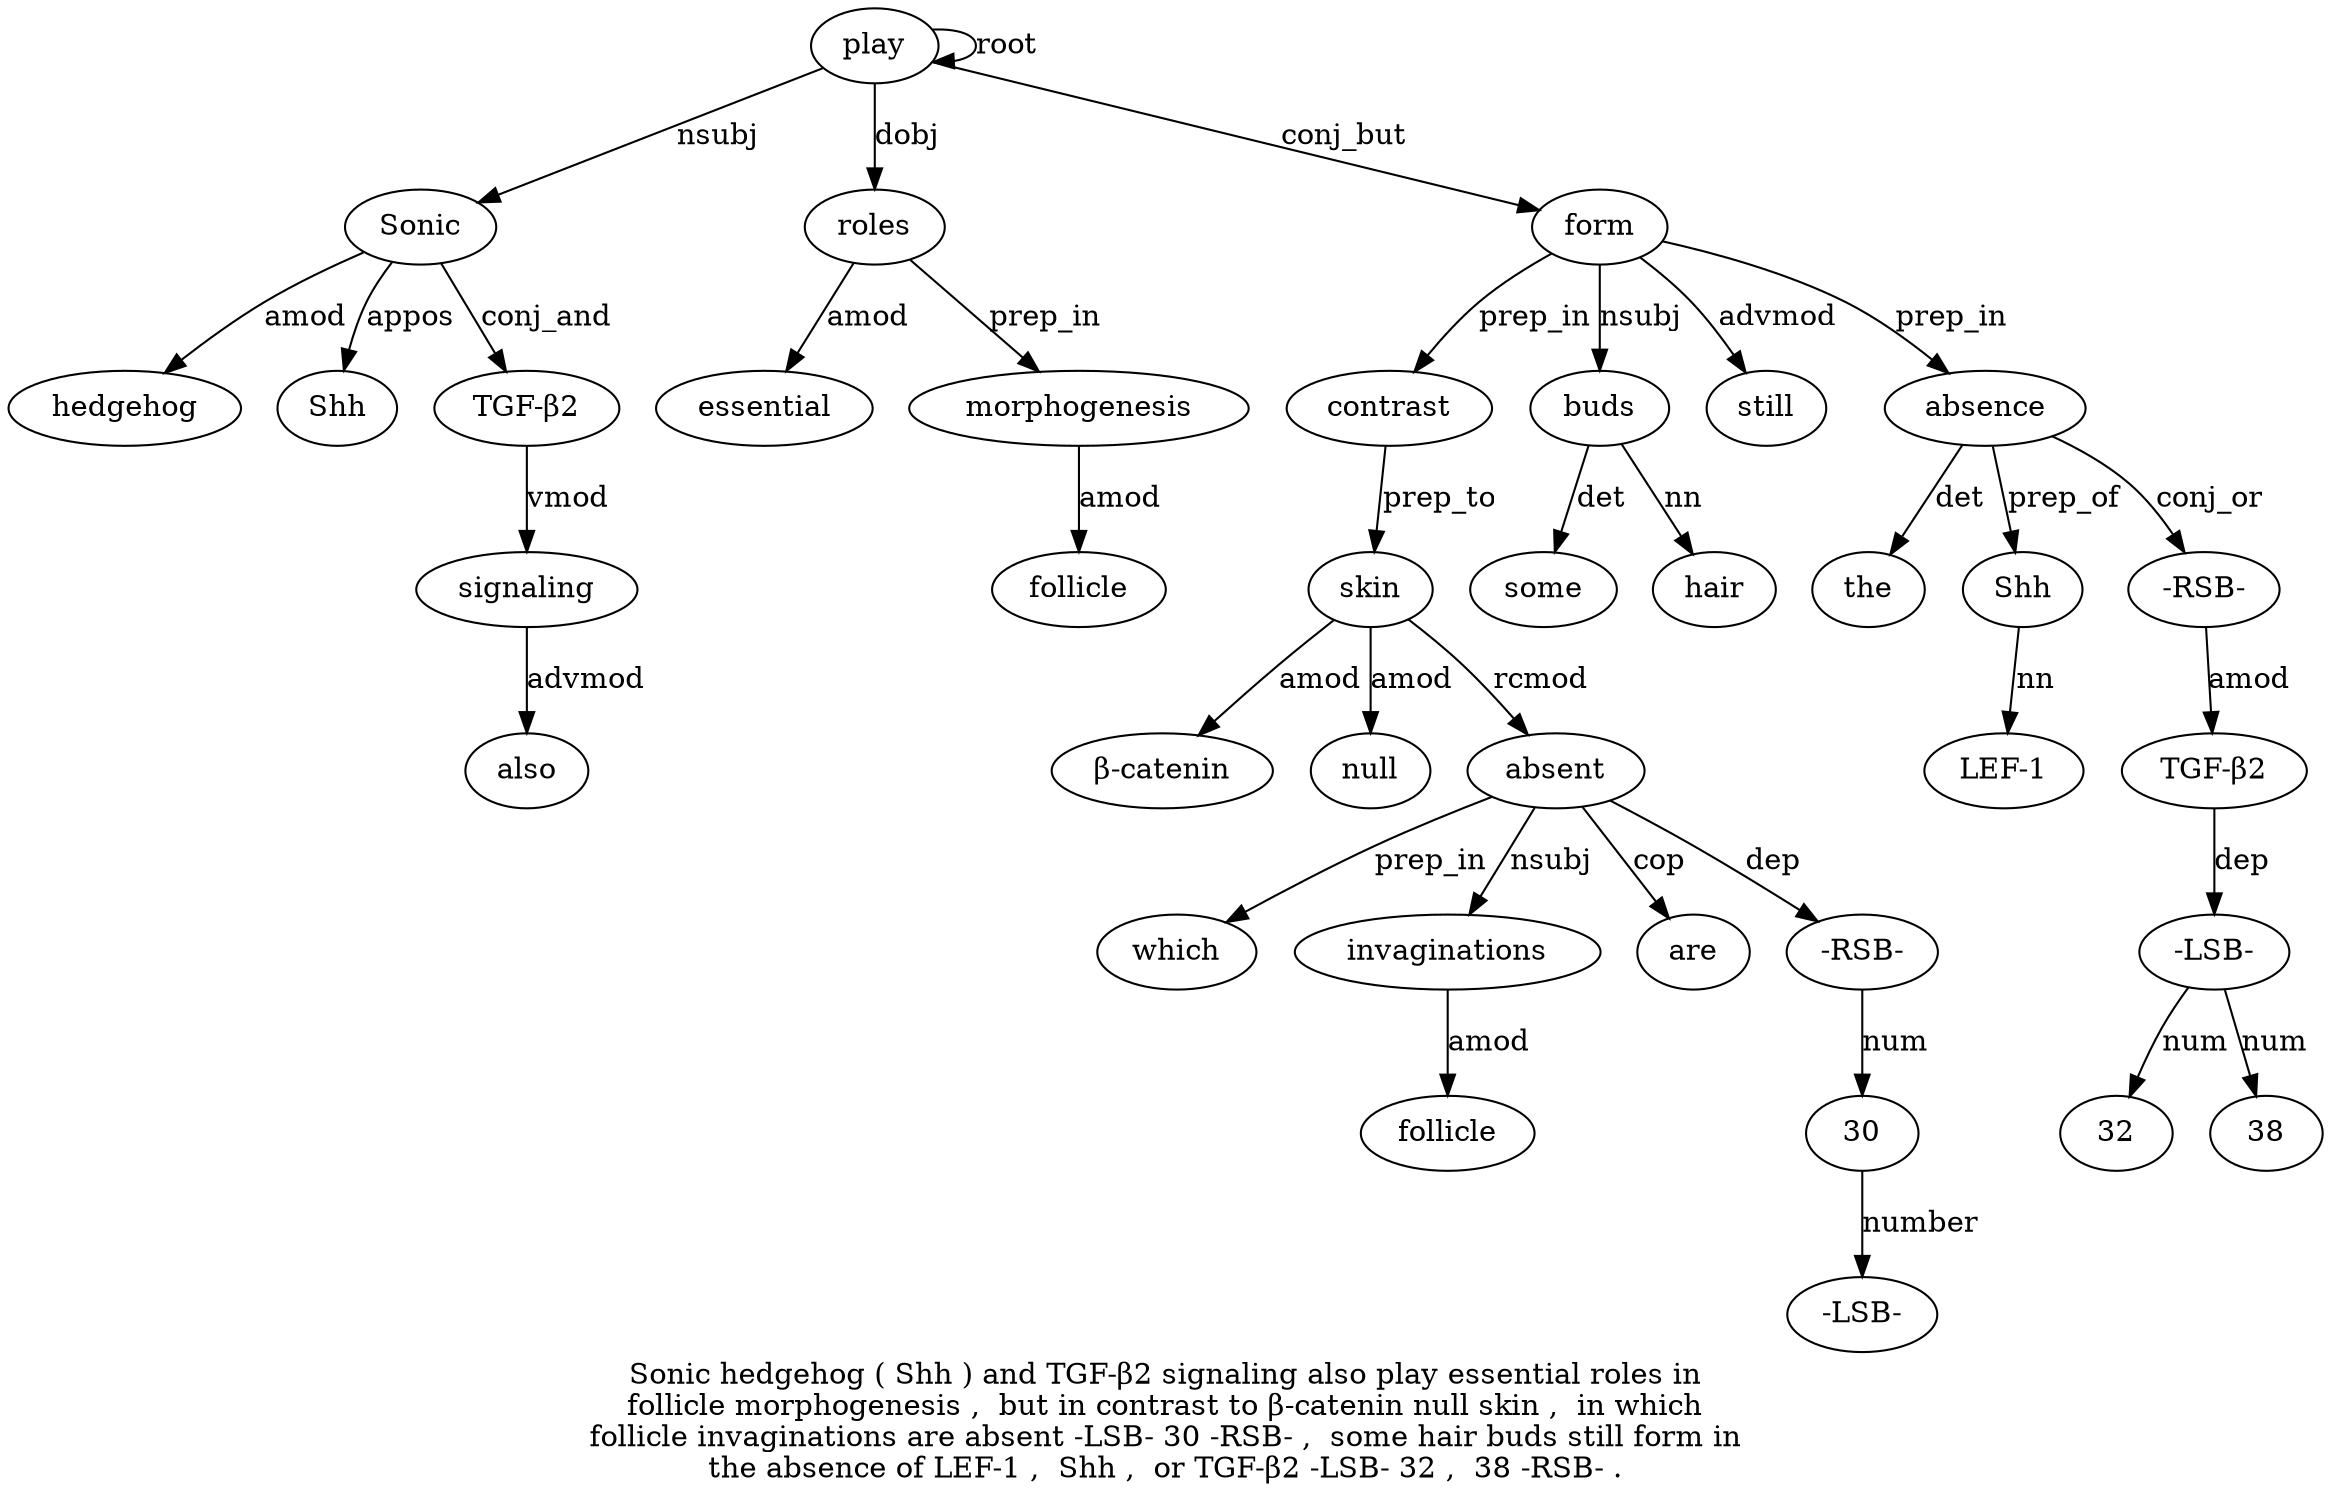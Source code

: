 digraph "Sonic hedgehog ( Shh ) and TGF-β2 signaling also play essential roles in follicle morphogenesis ,  but in contrast to β-catenin null skin ,  in which follicle invaginations are absent -LSB- 30 -RSB- ,  some hair buds still form in the absence of LEF-1 ,  Shh ,  or TGF-β2 -LSB- 32 ,  38 -RSB- ." {
label="Sonic hedgehog ( Shh ) and TGF-β2 signaling also play essential roles in
follicle morphogenesis ,  but in contrast to β-catenin null skin ,  in which
follicle invaginations are absent -LSB- 30 -RSB- ,  some hair buds still form in
the absence of LEF-1 ,  Shh ,  or TGF-β2 -LSB- 32 ,  38 -RSB- .";
play10 [style=filled, fillcolor=white, label=play];
Sonic1 [style=filled, fillcolor=white, label=Sonic];
play10 -> Sonic1  [label=nsubj];
hedgehog2 [style=filled, fillcolor=white, label=hedgehog];
Sonic1 -> hedgehog2  [label=amod];
Shh4 [style=filled, fillcolor=white, label=Shh];
Sonic1 -> Shh4  [label=appos];
"TGF-β27" [style=filled, fillcolor=white, label="TGF-β2"];
Sonic1 -> "TGF-β27"  [label=conj_and];
signaling8 [style=filled, fillcolor=white, label=signaling];
"TGF-β27" -> signaling8  [label=vmod];
also9 [style=filled, fillcolor=white, label=also];
signaling8 -> also9  [label=advmod];
play10 -> play10  [label=root];
roles12 [style=filled, fillcolor=white, label=roles];
essential11 [style=filled, fillcolor=white, label=essential];
roles12 -> essential11  [label=amod];
play10 -> roles12  [label=dobj];
morphogenesis15 [style=filled, fillcolor=white, label=morphogenesis];
follicle14 [style=filled, fillcolor=white, label=follicle];
morphogenesis15 -> follicle14  [label=amod];
roles12 -> morphogenesis15  [label=prep_in];
form39 [style=filled, fillcolor=white, label=form];
contrast19 [style=filled, fillcolor=white, label=contrast];
form39 -> contrast19  [label=prep_in];
skin23 [style=filled, fillcolor=white, label=skin];
"β-catenin21" [style=filled, fillcolor=white, label="β-catenin"];
skin23 -> "β-catenin21"  [label=amod];
null22 [style=filled, fillcolor=white, label=null];
skin23 -> null22  [label=amod];
contrast19 -> skin23  [label=prep_to];
absent30 [style=filled, fillcolor=white, label=absent];
which26 [style=filled, fillcolor=white, label=which];
absent30 -> which26  [label=prep_in];
invaginations28 [style=filled, fillcolor=white, label=invaginations];
follicle27 [style=filled, fillcolor=white, label=follicle];
invaginations28 -> follicle27  [label=amod];
absent30 -> invaginations28  [label=nsubj];
are29 [style=filled, fillcolor=white, label=are];
absent30 -> are29  [label=cop];
skin23 -> absent30  [label=rcmod];
3032 [style=filled, fillcolor=white, label=30];
"-LSB-31" [style=filled, fillcolor=white, label="-LSB-"];
3032 -> "-LSB-31"  [label=number];
"-RSB-33" [style=filled, fillcolor=white, label="-RSB-"];
"-RSB-33" -> 3032  [label=num];
absent30 -> "-RSB-33"  [label=dep];
buds37 [style=filled, fillcolor=white, label=buds];
some35 [style=filled, fillcolor=white, label=some];
buds37 -> some35  [label=det];
hair36 [style=filled, fillcolor=white, label=hair];
buds37 -> hair36  [label=nn];
form39 -> buds37  [label=nsubj];
still38 [style=filled, fillcolor=white, label=still];
form39 -> still38  [label=advmod];
play10 -> form39  [label=conj_but];
absence42 [style=filled, fillcolor=white, label=absence];
the41 [style=filled, fillcolor=white, label=the];
absence42 -> the41  [label=det];
form39 -> absence42  [label=prep_in];
Shh46 [style=filled, fillcolor=white, label=Shh];
"LEF-144" [style=filled, fillcolor=white, label="LEF-1"];
Shh46 -> "LEF-144"  [label=nn];
absence42 -> Shh46  [label=prep_of];
"-RSB-54" [style=filled, fillcolor=white, label="-RSB-"];
"TGF-β249" [style=filled, fillcolor=white, label="TGF-β2"];
"-RSB-54" -> "TGF-β249"  [label=amod];
"-LSB-50" [style=filled, fillcolor=white, label="-LSB-"];
"TGF-β249" -> "-LSB-50"  [label=dep];
3251 [style=filled, fillcolor=white, label=32];
"-LSB-50" -> 3251  [label=num];
385 [style=filled, fillcolor=white, label=38];
"-LSB-50" -> 385  [label=num];
absence42 -> "-RSB-54"  [label=conj_or];
}
